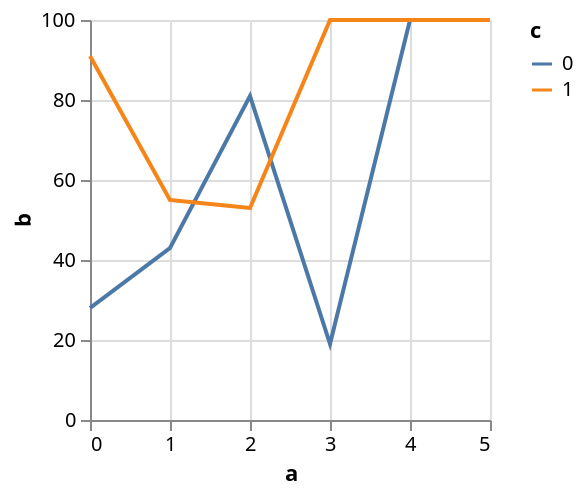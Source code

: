 {
  "$schema": "https://vega.github.io/schema/vega-lite/v5.json",
  "data": {
    "values": [
      {
        "a": 0,
        "b": 28,
        "c": 0
      },
      {
        "a": 0,
        "b": 91,
        "c": 1
      },
      {
        "a": 1,
        "b": 43,
        "c": 0
      },
      {
        "a": 1,
        "b": 55,
        "c": 1
      },
      {
        "a": 2,
        "b": 81,
        "c": 0
      },
      {
        "a": 2,
        "b": 53,
        "c": 1
      },
      {
        "a": 3,
        "b": 19,
        "c": 0
      }
    ]
  },
  "encoding": {
    "color": {
      "field": "c",
      "type": "nominal"
    },
    "x": {
      "field": "a",
      "scale": {
        "nice": 1
      },
      "type": "quantitative"
    },
    "y": {
      "field": "b",
      "impute": {
        "keyvals": {
          "start": 4,
          "step": 1,
          "stop": 6
        },
        "value": 100
      },
      "type": "quantitative"
    }
  },
  "mark": "line"
}